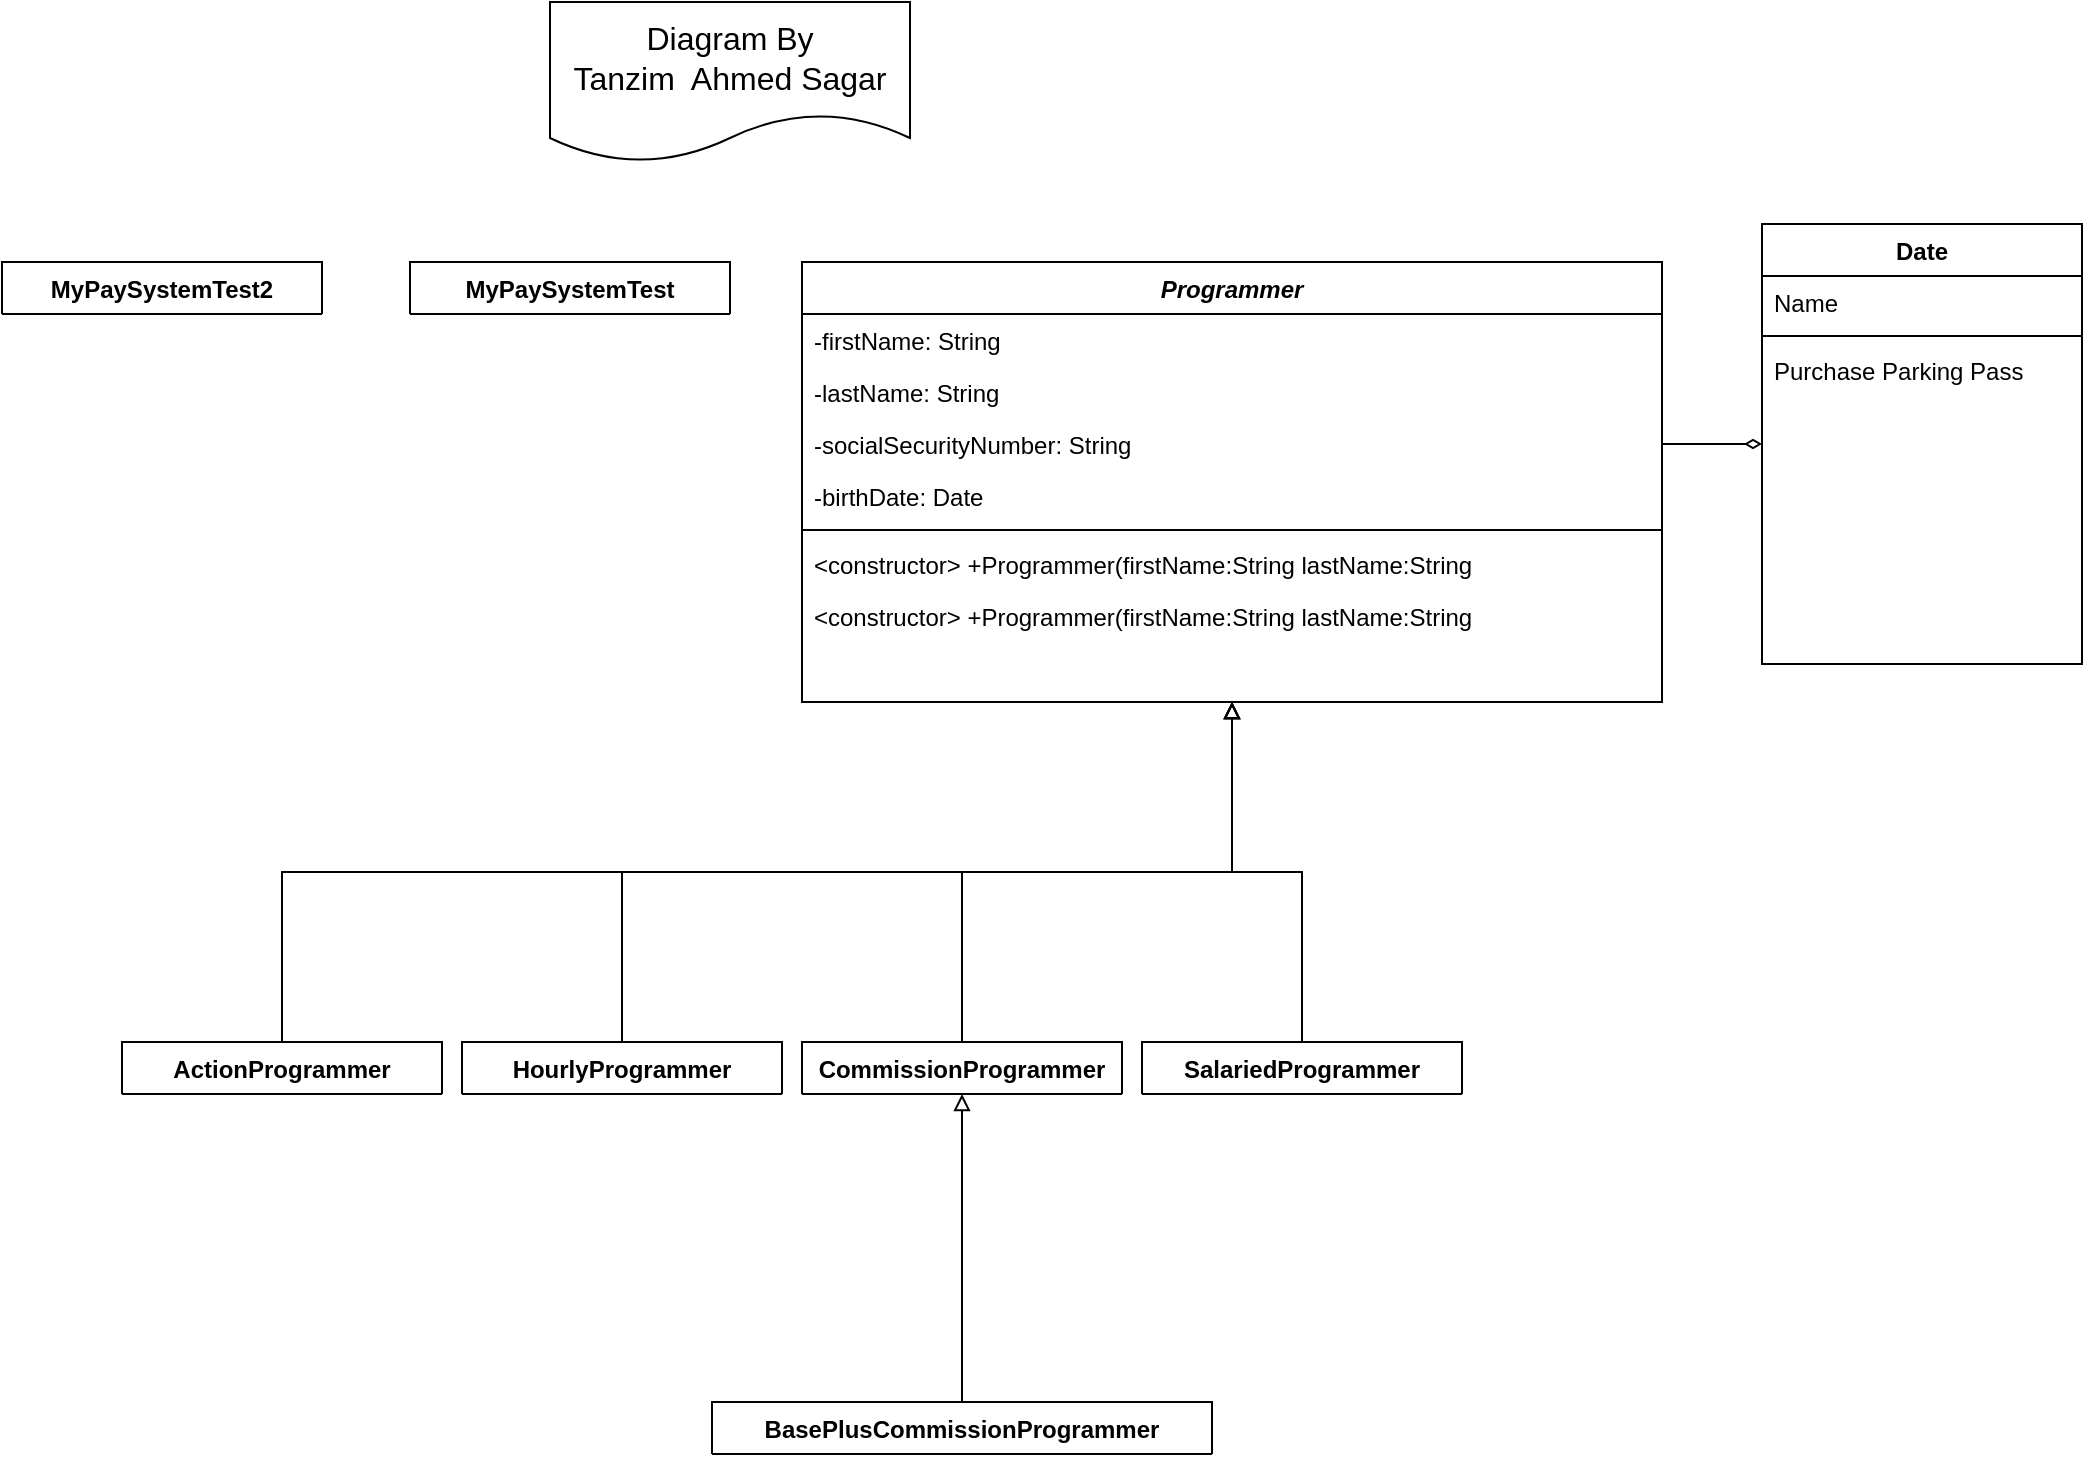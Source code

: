 <mxfile version="13.9.9" type="device"><diagram id="C5RBs43oDa-KdzZeNtuy" name="Page-1"><mxGraphModel dx="1038" dy="1785" grid="1" gridSize="10" guides="1" tooltips="1" connect="1" arrows="1" fold="1" page="1" pageScale="1" pageWidth="827" pageHeight="1169" math="0" shadow="0"><root><mxCell id="WIyWlLk6GJQsqaUBKTNV-0"/><mxCell id="WIyWlLk6GJQsqaUBKTNV-1" parent="WIyWlLk6GJQsqaUBKTNV-0"/><mxCell id="fXO8soUx9UC4P4gPdudA-0" value="Date" style="swimlane;fontStyle=1;align=center;verticalAlign=top;childLayout=stackLayout;horizontal=1;startSize=26;horizontalStack=0;resizeParent=1;resizeLast=0;collapsible=1;marginBottom=0;rounded=0;shadow=0;strokeWidth=1;" parent="WIyWlLk6GJQsqaUBKTNV-1" vertex="1"><mxGeometry x="930" y="-249" width="160" height="220" as="geometry"><mxRectangle x="655" y="-230" width="160" height="26" as="alternateBounds"/></mxGeometry></mxCell><mxCell id="fXO8soUx9UC4P4gPdudA-1" value="Name" style="text;align=left;verticalAlign=top;spacingLeft=4;spacingRight=4;overflow=hidden;rotatable=0;points=[[0,0.5],[1,0.5]];portConstraint=eastwest;" parent="fXO8soUx9UC4P4gPdudA-0" vertex="1"><mxGeometry y="26" width="160" height="26" as="geometry"/></mxCell><mxCell id="fXO8soUx9UC4P4gPdudA-4" value="" style="line;html=1;strokeWidth=1;align=left;verticalAlign=middle;spacingTop=-1;spacingLeft=3;spacingRight=3;rotatable=0;labelPosition=right;points=[];portConstraint=eastwest;" parent="fXO8soUx9UC4P4gPdudA-0" vertex="1"><mxGeometry y="52" width="160" height="8" as="geometry"/></mxCell><mxCell id="fXO8soUx9UC4P4gPdudA-5" value="Purchase Parking Pass" style="text;align=left;verticalAlign=top;spacingLeft=4;spacingRight=4;overflow=hidden;rotatable=0;points=[[0,0.5],[1,0.5]];portConstraint=eastwest;" parent="fXO8soUx9UC4P4gPdudA-0" vertex="1"><mxGeometry y="60" width="160" height="26" as="geometry"/></mxCell><mxCell id="fXO8soUx9UC4P4gPdudA-6" value="Programmer" style="swimlane;fontStyle=3;align=center;verticalAlign=top;childLayout=stackLayout;horizontal=1;startSize=26;horizontalStack=0;resizeParent=1;resizeLast=0;collapsible=1;marginBottom=0;rounded=0;shadow=0;strokeWidth=1;" parent="WIyWlLk6GJQsqaUBKTNV-1" vertex="1"><mxGeometry x="450" y="-230" width="430" height="220" as="geometry"><mxRectangle x="450" y="-230" width="160" height="26" as="alternateBounds"/></mxGeometry></mxCell><mxCell id="fXO8soUx9UC4P4gPdudA-7" value="-firstName: String" style="text;align=left;verticalAlign=top;spacingLeft=4;spacingRight=4;overflow=hidden;rotatable=0;points=[[0,0.5],[1,0.5]];portConstraint=eastwest;" parent="fXO8soUx9UC4P4gPdudA-6" vertex="1"><mxGeometry y="26" width="430" height="26" as="geometry"/></mxCell><mxCell id="DMJvXKbiMmoVGKdS7JvX-9" value="-lastName: String" style="text;align=left;verticalAlign=top;spacingLeft=4;spacingRight=4;overflow=hidden;rotatable=0;points=[[0,0.5],[1,0.5]];portConstraint=eastwest;" vertex="1" parent="fXO8soUx9UC4P4gPdudA-6"><mxGeometry y="52" width="430" height="26" as="geometry"/></mxCell><mxCell id="DMJvXKbiMmoVGKdS7JvX-10" value="-socialSecurityNumber: String" style="text;align=left;verticalAlign=top;spacingLeft=4;spacingRight=4;overflow=hidden;rotatable=0;points=[[0,0.5],[1,0.5]];portConstraint=eastwest;" vertex="1" parent="fXO8soUx9UC4P4gPdudA-6"><mxGeometry y="78" width="430" height="26" as="geometry"/></mxCell><mxCell id="DMJvXKbiMmoVGKdS7JvX-11" value="-birthDate: Date" style="text;align=left;verticalAlign=top;spacingLeft=4;spacingRight=4;overflow=hidden;rotatable=0;points=[[0,0.5],[1,0.5]];portConstraint=eastwest;" vertex="1" parent="fXO8soUx9UC4P4gPdudA-6"><mxGeometry y="104" width="430" height="26" as="geometry"/></mxCell><mxCell id="fXO8soUx9UC4P4gPdudA-8" value="" style="line;html=1;strokeWidth=1;align=left;verticalAlign=middle;spacingTop=-1;spacingLeft=3;spacingRight=3;rotatable=0;labelPosition=right;points=[];portConstraint=eastwest;" parent="fXO8soUx9UC4P4gPdudA-6" vertex="1"><mxGeometry y="130" width="430" height="8" as="geometry"/></mxCell><mxCell id="fXO8soUx9UC4P4gPdudA-9" value="&lt;constructor&gt; +Programmer(firstName:String lastName:String" style="text;align=left;verticalAlign=top;spacingLeft=4;spacingRight=4;overflow=hidden;rotatable=0;points=[[0,0.5],[1,0.5]];portConstraint=eastwest;" parent="fXO8soUx9UC4P4gPdudA-6" vertex="1"><mxGeometry y="138" width="430" height="26" as="geometry"/></mxCell><mxCell id="DMJvXKbiMmoVGKdS7JvX-14" value="&lt;constructor&gt; +Programmer(firstName:String lastName:String" style="text;align=left;verticalAlign=top;spacingLeft=4;spacingRight=4;overflow=hidden;rotatable=0;points=[[0,0.5],[1,0.5]];portConstraint=eastwest;" vertex="1" parent="fXO8soUx9UC4P4gPdudA-6"><mxGeometry y="164" width="430" height="26" as="geometry"/></mxCell><mxCell id="fXO8soUx9UC4P4gPdudA-10" value="MyPaySystemTest" style="swimlane;fontStyle=1;align=center;verticalAlign=top;childLayout=stackLayout;horizontal=1;startSize=26;horizontalStack=0;resizeParent=1;resizeLast=0;collapsible=1;marginBottom=0;rounded=0;shadow=0;strokeWidth=1;fillColor=#FFFFFF;" parent="WIyWlLk6GJQsqaUBKTNV-1" vertex="1" collapsed="1"><mxGeometry x="254" y="-230" width="160" height="26" as="geometry"><mxRectangle x="254" y="-230" width="160" height="138" as="alternateBounds"/></mxGeometry></mxCell><mxCell id="fXO8soUx9UC4P4gPdudA-11" value="Name" style="text;align=left;verticalAlign=top;spacingLeft=4;spacingRight=4;overflow=hidden;rotatable=0;points=[[0,0.5],[1,0.5]];portConstraint=eastwest;" parent="fXO8soUx9UC4P4gPdudA-10" vertex="1"><mxGeometry y="26" width="160" height="26" as="geometry"/></mxCell><mxCell id="fXO8soUx9UC4P4gPdudA-12" value="" style="line;html=1;strokeWidth=1;align=left;verticalAlign=middle;spacingTop=-1;spacingLeft=3;spacingRight=3;rotatable=0;labelPosition=right;points=[];portConstraint=eastwest;" parent="fXO8soUx9UC4P4gPdudA-10" vertex="1"><mxGeometry y="52" width="160" height="8" as="geometry"/></mxCell><mxCell id="fXO8soUx9UC4P4gPdudA-13" value="Purchase Parking Pass" style="text;align=left;verticalAlign=top;spacingLeft=4;spacingRight=4;overflow=hidden;rotatable=0;points=[[0,0.5],[1,0.5]];portConstraint=eastwest;" parent="fXO8soUx9UC4P4gPdudA-10" vertex="1"><mxGeometry y="60" width="160" height="26" as="geometry"/></mxCell><mxCell id="fXO8soUx9UC4P4gPdudA-30" style="edgeStyle=elbowEdgeStyle;rounded=0;orthogonalLoop=1;jettySize=auto;html=1;entryX=0.5;entryY=1;entryDx=0;entryDy=0;fontSize=16;elbow=vertical;endArrow=block;endFill=0;" parent="WIyWlLk6GJQsqaUBKTNV-1" source="fXO8soUx9UC4P4gPdudA-15" target="fXO8soUx9UC4P4gPdudA-6" edge="1"><mxGeometry relative="1" as="geometry"/></mxCell><mxCell id="fXO8soUx9UC4P4gPdudA-15" value="CommissionProgrammer" style="swimlane;fontStyle=1;align=center;verticalAlign=top;childLayout=stackLayout;horizontal=1;startSize=26;horizontalStack=0;resizeParent=1;resizeLast=0;collapsible=1;marginBottom=0;rounded=0;shadow=0;strokeWidth=1;" parent="WIyWlLk6GJQsqaUBKTNV-1" vertex="1" collapsed="1"><mxGeometry x="450" y="160" width="160" height="26" as="geometry"><mxRectangle x="450" width="160" height="138" as="alternateBounds"/></mxGeometry></mxCell><mxCell id="fXO8soUx9UC4P4gPdudA-16" value="Name" style="text;align=left;verticalAlign=top;spacingLeft=4;spacingRight=4;overflow=hidden;rotatable=0;points=[[0,0.5],[1,0.5]];portConstraint=eastwest;" parent="fXO8soUx9UC4P4gPdudA-15" vertex="1"><mxGeometry y="26" width="160" height="26" as="geometry"/></mxCell><mxCell id="fXO8soUx9UC4P4gPdudA-17" value="" style="line;html=1;strokeWidth=1;align=left;verticalAlign=middle;spacingTop=-1;spacingLeft=3;spacingRight=3;rotatable=0;labelPosition=right;points=[];portConstraint=eastwest;" parent="fXO8soUx9UC4P4gPdudA-15" vertex="1"><mxGeometry y="52" width="160" height="8" as="geometry"/></mxCell><mxCell id="fXO8soUx9UC4P4gPdudA-18" value="Purchase Parking Pass" style="text;align=left;verticalAlign=top;spacingLeft=4;spacingRight=4;overflow=hidden;rotatable=0;points=[[0,0.5],[1,0.5]];portConstraint=eastwest;" parent="fXO8soUx9UC4P4gPdudA-15" vertex="1"><mxGeometry y="60" width="160" height="26" as="geometry"/></mxCell><mxCell id="fXO8soUx9UC4P4gPdudA-29" style="edgeStyle=elbowEdgeStyle;rounded=0;orthogonalLoop=1;jettySize=auto;html=1;fontSize=16;elbow=vertical;endArrow=block;endFill=0;" parent="WIyWlLk6GJQsqaUBKTNV-1" source="fXO8soUx9UC4P4gPdudA-19" target="fXO8soUx9UC4P4gPdudA-6" edge="1"><mxGeometry relative="1" as="geometry"><mxPoint x="530" y="-290" as="targetPoint"/></mxGeometry></mxCell><mxCell id="fXO8soUx9UC4P4gPdudA-19" value="HourlyProgrammer" style="swimlane;fontStyle=1;align=center;verticalAlign=top;childLayout=stackLayout;horizontal=1;startSize=26;horizontalStack=0;resizeParent=1;resizeLast=0;collapsible=1;marginBottom=0;rounded=0;shadow=0;strokeWidth=1;" parent="WIyWlLk6GJQsqaUBKTNV-1" vertex="1" collapsed="1"><mxGeometry x="280" y="160" width="160" height="26" as="geometry"><mxRectangle x="280" width="160" height="138" as="alternateBounds"/></mxGeometry></mxCell><mxCell id="fXO8soUx9UC4P4gPdudA-20" value="Name" style="text;align=left;verticalAlign=top;spacingLeft=4;spacingRight=4;overflow=hidden;rotatable=0;points=[[0,0.5],[1,0.5]];portConstraint=eastwest;" parent="fXO8soUx9UC4P4gPdudA-19" vertex="1"><mxGeometry y="26" width="160" height="26" as="geometry"/></mxCell><mxCell id="fXO8soUx9UC4P4gPdudA-21" value="" style="line;html=1;strokeWidth=1;align=left;verticalAlign=middle;spacingTop=-1;spacingLeft=3;spacingRight=3;rotatable=0;labelPosition=right;points=[];portConstraint=eastwest;" parent="fXO8soUx9UC4P4gPdudA-19" vertex="1"><mxGeometry y="52" width="160" height="8" as="geometry"/></mxCell><mxCell id="fXO8soUx9UC4P4gPdudA-22" value="Purchase Parking Pass" style="text;align=left;verticalAlign=top;spacingLeft=4;spacingRight=4;overflow=hidden;rotatable=0;points=[[0,0.5],[1,0.5]];portConstraint=eastwest;" parent="fXO8soUx9UC4P4gPdudA-19" vertex="1"><mxGeometry y="60" width="160" height="26" as="geometry"/></mxCell><mxCell id="fXO8soUx9UC4P4gPdudA-31" style="edgeStyle=elbowEdgeStyle;rounded=0;orthogonalLoop=1;jettySize=auto;html=1;fontSize=16;entryX=0.5;entryY=1;entryDx=0;entryDy=0;elbow=vertical;endArrow=block;endFill=0;strokeWidth=1;startSize=6;" parent="WIyWlLk6GJQsqaUBKTNV-1" source="fXO8soUx9UC4P4gPdudA-24" target="fXO8soUx9UC4P4gPdudA-6" edge="1"><mxGeometry relative="1" as="geometry"><mxPoint x="460" y="-240" as="targetPoint"/></mxGeometry></mxCell><mxCell id="fXO8soUx9UC4P4gPdudA-24" value="SalariedProgrammer" style="swimlane;fontStyle=1;align=center;verticalAlign=top;childLayout=stackLayout;horizontal=1;startSize=26;horizontalStack=0;resizeParent=1;resizeLast=0;collapsible=1;marginBottom=0;rounded=0;shadow=0;strokeWidth=1;" parent="WIyWlLk6GJQsqaUBKTNV-1" vertex="1" collapsed="1"><mxGeometry x="620" y="160" width="160" height="26" as="geometry"><mxRectangle x="620" width="160" height="138" as="alternateBounds"/></mxGeometry></mxCell><mxCell id="fXO8soUx9UC4P4gPdudA-25" value="Name" style="text;align=left;verticalAlign=top;spacingLeft=4;spacingRight=4;overflow=hidden;rotatable=0;points=[[0,0.5],[1,0.5]];portConstraint=eastwest;" parent="fXO8soUx9UC4P4gPdudA-24" vertex="1"><mxGeometry y="26" width="160" height="26" as="geometry"/></mxCell><mxCell id="fXO8soUx9UC4P4gPdudA-26" value="" style="line;html=1;strokeWidth=1;align=left;verticalAlign=middle;spacingTop=-1;spacingLeft=3;spacingRight=3;rotatable=0;labelPosition=right;points=[];portConstraint=eastwest;" parent="fXO8soUx9UC4P4gPdudA-24" vertex="1"><mxGeometry y="52" width="160" height="8" as="geometry"/></mxCell><mxCell id="fXO8soUx9UC4P4gPdudA-27" value="Purchase Parking Pass" style="text;align=left;verticalAlign=top;spacingLeft=4;spacingRight=4;overflow=hidden;rotatable=0;points=[[0,0.5],[1,0.5]];portConstraint=eastwest;" parent="fXO8soUx9UC4P4gPdudA-24" vertex="1"><mxGeometry y="60" width="160" height="26" as="geometry"/></mxCell><mxCell id="fXO8soUx9UC4P4gPdudA-28" value="Diagram By&lt;br style=&quot;font-size: 16px;&quot;&gt;Tanzim&amp;nbsp; Ahmed Sagar" style="shape=document;whiteSpace=wrap;html=1;boundedLbl=1;fillColor=#FFFFFF;fontSize=16;" parent="WIyWlLk6GJQsqaUBKTNV-1" vertex="1"><mxGeometry x="324" y="-360" width="180" height="80" as="geometry"/></mxCell><mxCell id="fXO8soUx9UC4P4gPdudA-36" style="edgeStyle=elbowEdgeStyle;rounded=0;orthogonalLoop=1;jettySize=auto;elbow=vertical;html=1;entryX=0.5;entryY=1;entryDx=0;entryDy=0;startSize=6;endArrow=block;endFill=0;strokeWidth=1;fontSize=16;" parent="WIyWlLk6GJQsqaUBKTNV-1" source="fXO8soUx9UC4P4gPdudA-32" target="fXO8soUx9UC4P4gPdudA-15" edge="1"><mxGeometry relative="1" as="geometry"/></mxCell><mxCell id="fXO8soUx9UC4P4gPdudA-32" value="BasePlusCommissionProgrammer" style="swimlane;fontStyle=1;align=center;verticalAlign=top;childLayout=stackLayout;horizontal=1;startSize=26;horizontalStack=0;resizeParent=1;resizeLast=0;collapsible=1;marginBottom=0;rounded=0;shadow=0;strokeWidth=1;" parent="WIyWlLk6GJQsqaUBKTNV-1" vertex="1" collapsed="1"><mxGeometry x="405" y="340" width="250" height="26" as="geometry"><mxRectangle x="410" y="180" width="240" height="138" as="alternateBounds"/></mxGeometry></mxCell><mxCell id="fXO8soUx9UC4P4gPdudA-33" value="Name" style="text;align=left;verticalAlign=top;spacingLeft=4;spacingRight=4;overflow=hidden;rotatable=0;points=[[0,0.5],[1,0.5]];portConstraint=eastwest;" parent="fXO8soUx9UC4P4gPdudA-32" vertex="1"><mxGeometry y="26" width="250" height="26" as="geometry"/></mxCell><mxCell id="fXO8soUx9UC4P4gPdudA-34" value="" style="line;html=1;strokeWidth=1;align=left;verticalAlign=middle;spacingTop=-1;spacingLeft=3;spacingRight=3;rotatable=0;labelPosition=right;points=[];portConstraint=eastwest;" parent="fXO8soUx9UC4P4gPdudA-32" vertex="1"><mxGeometry y="52" width="250" height="8" as="geometry"/></mxCell><mxCell id="fXO8soUx9UC4P4gPdudA-35" value="Purchase Parking Pass" style="text;align=left;verticalAlign=top;spacingLeft=4;spacingRight=4;overflow=hidden;rotatable=0;points=[[0,0.5],[1,0.5]];portConstraint=eastwest;" parent="fXO8soUx9UC4P4gPdudA-32" vertex="1"><mxGeometry y="60" width="250" height="26" as="geometry"/></mxCell><mxCell id="DMJvXKbiMmoVGKdS7JvX-0" value="ActionProgrammer" style="swimlane;fontStyle=1;align=center;verticalAlign=top;childLayout=stackLayout;horizontal=1;startSize=26;horizontalStack=0;resizeParent=1;resizeLast=0;collapsible=1;marginBottom=0;rounded=0;shadow=0;strokeWidth=1;" vertex="1" collapsed="1" parent="WIyWlLk6GJQsqaUBKTNV-1"><mxGeometry x="110" y="160" width="160" height="26" as="geometry"><mxRectangle x="110" width="160" height="138" as="alternateBounds"/></mxGeometry></mxCell><mxCell id="DMJvXKbiMmoVGKdS7JvX-1" value="Name" style="text;align=left;verticalAlign=top;spacingLeft=4;spacingRight=4;overflow=hidden;rotatable=0;points=[[0,0.5],[1,0.5]];portConstraint=eastwest;" vertex="1" parent="DMJvXKbiMmoVGKdS7JvX-0"><mxGeometry y="26" width="160" height="26" as="geometry"/></mxCell><mxCell id="DMJvXKbiMmoVGKdS7JvX-2" value="" style="line;html=1;strokeWidth=1;align=left;verticalAlign=middle;spacingTop=-1;spacingLeft=3;spacingRight=3;rotatable=0;labelPosition=right;points=[];portConstraint=eastwest;" vertex="1" parent="DMJvXKbiMmoVGKdS7JvX-0"><mxGeometry y="52" width="160" height="8" as="geometry"/></mxCell><mxCell id="DMJvXKbiMmoVGKdS7JvX-3" value="Purchase Parking Pass" style="text;align=left;verticalAlign=top;spacingLeft=4;spacingRight=4;overflow=hidden;rotatable=0;points=[[0,0.5],[1,0.5]];portConstraint=eastwest;" vertex="1" parent="DMJvXKbiMmoVGKdS7JvX-0"><mxGeometry y="60" width="160" height="26" as="geometry"/></mxCell><mxCell id="DMJvXKbiMmoVGKdS7JvX-4" style="edgeStyle=elbowEdgeStyle;rounded=0;orthogonalLoop=1;jettySize=auto;html=1;fontSize=16;elbow=vertical;endArrow=block;endFill=0;exitX=0.5;exitY=0;exitDx=0;exitDy=0;entryX=0.5;entryY=1;entryDx=0;entryDy=0;" edge="1" parent="WIyWlLk6GJQsqaUBKTNV-1" source="DMJvXKbiMmoVGKdS7JvX-0" target="fXO8soUx9UC4P4gPdudA-6"><mxGeometry relative="1" as="geometry"><mxPoint x="540" y="-82" as="targetPoint"/><mxPoint x="370" y="10" as="sourcePoint"/></mxGeometry></mxCell><mxCell id="DMJvXKbiMmoVGKdS7JvX-5" value="MyPaySystemTest2" style="swimlane;fontStyle=1;align=center;verticalAlign=top;childLayout=stackLayout;horizontal=1;startSize=26;horizontalStack=0;resizeParent=1;resizeLast=0;collapsible=1;marginBottom=0;rounded=0;shadow=0;strokeWidth=1;fillColor=#FFFFFF;" vertex="1" collapsed="1" parent="WIyWlLk6GJQsqaUBKTNV-1"><mxGeometry x="50" y="-230" width="160" height="26" as="geometry"><mxRectangle x="254" y="-230" width="160" height="138" as="alternateBounds"/></mxGeometry></mxCell><mxCell id="DMJvXKbiMmoVGKdS7JvX-6" value="Name" style="text;align=left;verticalAlign=top;spacingLeft=4;spacingRight=4;overflow=hidden;rotatable=0;points=[[0,0.5],[1,0.5]];portConstraint=eastwest;" vertex="1" parent="DMJvXKbiMmoVGKdS7JvX-5"><mxGeometry y="26" width="160" height="26" as="geometry"/></mxCell><mxCell id="DMJvXKbiMmoVGKdS7JvX-7" value="" style="line;html=1;strokeWidth=1;align=left;verticalAlign=middle;spacingTop=-1;spacingLeft=3;spacingRight=3;rotatable=0;labelPosition=right;points=[];portConstraint=eastwest;" vertex="1" parent="DMJvXKbiMmoVGKdS7JvX-5"><mxGeometry y="52" width="160" height="8" as="geometry"/></mxCell><mxCell id="DMJvXKbiMmoVGKdS7JvX-8" value="Purchase Parking Pass" style="text;align=left;verticalAlign=top;spacingLeft=4;spacingRight=4;overflow=hidden;rotatable=0;points=[[0,0.5],[1,0.5]];portConstraint=eastwest;" vertex="1" parent="DMJvXKbiMmoVGKdS7JvX-5"><mxGeometry y="60" width="160" height="26" as="geometry"/></mxCell><mxCell id="DMJvXKbiMmoVGKdS7JvX-13" value="" style="endArrow=diamondThin;html=1;exitX=1;exitY=0.5;exitDx=0;exitDy=0;rounded=0;edgeStyle=orthogonalEdgeStyle;entryX=0;entryY=0.5;entryDx=0;entryDy=0;endFill=0;strokeWidth=1;startSize=15;sourcePerimeterSpacing=3;" edge="1" parent="WIyWlLk6GJQsqaUBKTNV-1" source="DMJvXKbiMmoVGKdS7JvX-10" target="fXO8soUx9UC4P4gPdudA-0"><mxGeometry width="50" height="50" relative="1" as="geometry"><mxPoint x="750" y="80" as="sourcePoint"/><mxPoint x="780" y="-110" as="targetPoint"/></mxGeometry></mxCell></root></mxGraphModel></diagram></mxfile>